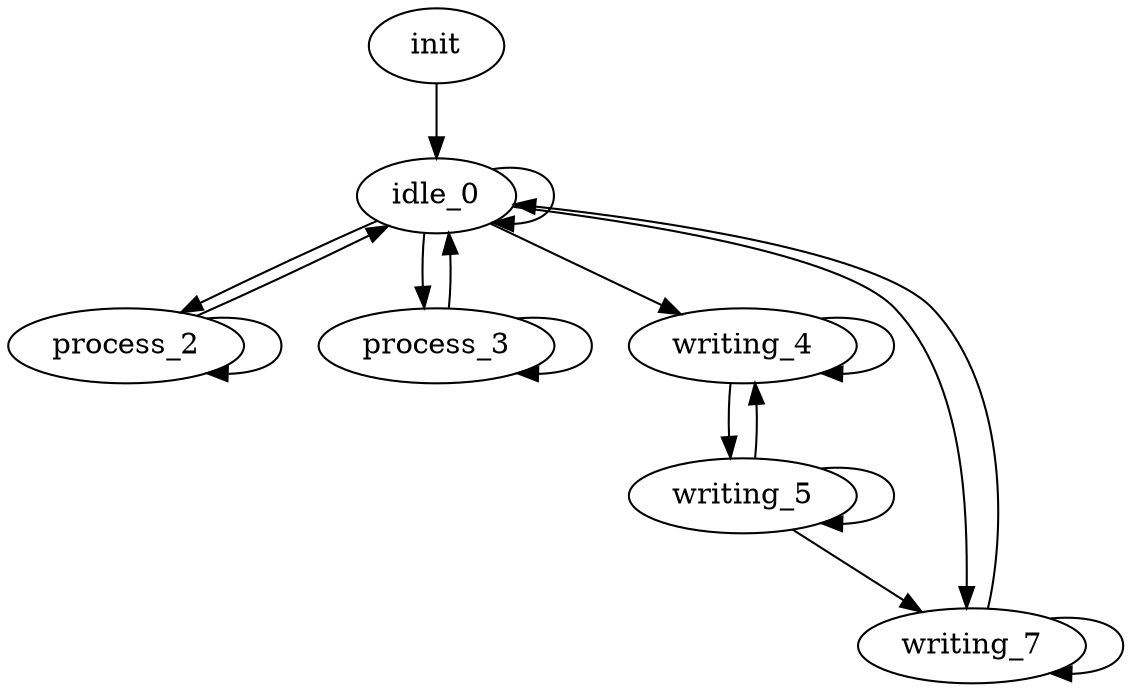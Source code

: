 digraph SYScallHandler {  graph [rankdir=TD];  
-1->0;
-1[ label =" init "];
0->0;
0->2;
0->3;
0->4;
0->7;
0[ label ="idle_0"];
2->0;
2->2;
2[ label ="process_2"];
3->0;
3->3;
3[ label ="process_3"];
4->4;
4->5;
4[ label ="writing_4"];
5->4;
5->5;
5->7;
5[ label ="writing_5"];
7->0;
7->7;
7[ label ="writing_7"];
}
